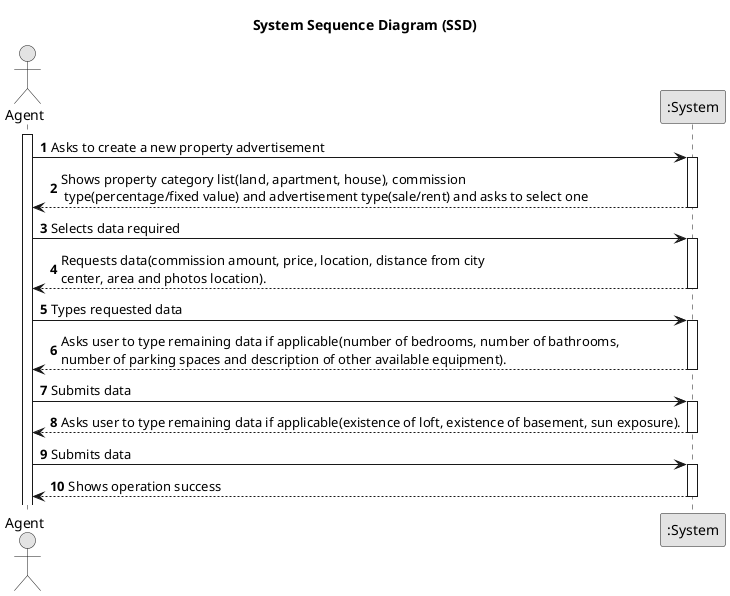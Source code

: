@startuml
skinparam monochrome true
skinparam packageStyle rectangle
skinparam shadowing false

title System Sequence Diagram (SSD)

autonumber

actor "Agent" as Agent
participant ":System" as System

activate Agent

    Agent -> System : Asks to create a new property advertisement
    activate System

        System --> Agent : Shows property category list(land, apartment, house), commission\n type(percentage/fixed value) and advertisement type(sale/rent) and asks to select one
    deactivate System

    Agent -> System : Selects data required
    activate System

        System --> Agent : Requests data(commission amount, price, location, distance from city\ncenter, area and photos location).
    deactivate System

    Agent -> System : Types requested data
    activate System

        System --> Agent : Asks user to type remaining data if applicable(number of bedrooms, number of bathrooms,\nnumber of parking spaces and description of other available equipment).
    deactivate System

    Agent -> System : Submits data
    activate System

        System --> Agent : Asks user to type remaining data if applicable(existence of loft, existence of basement, sun exposure).
    deactivate System

    Agent -> System : Submits data
    activate System

        System --> Agent : Shows operation success
    deactivate System
@enduml